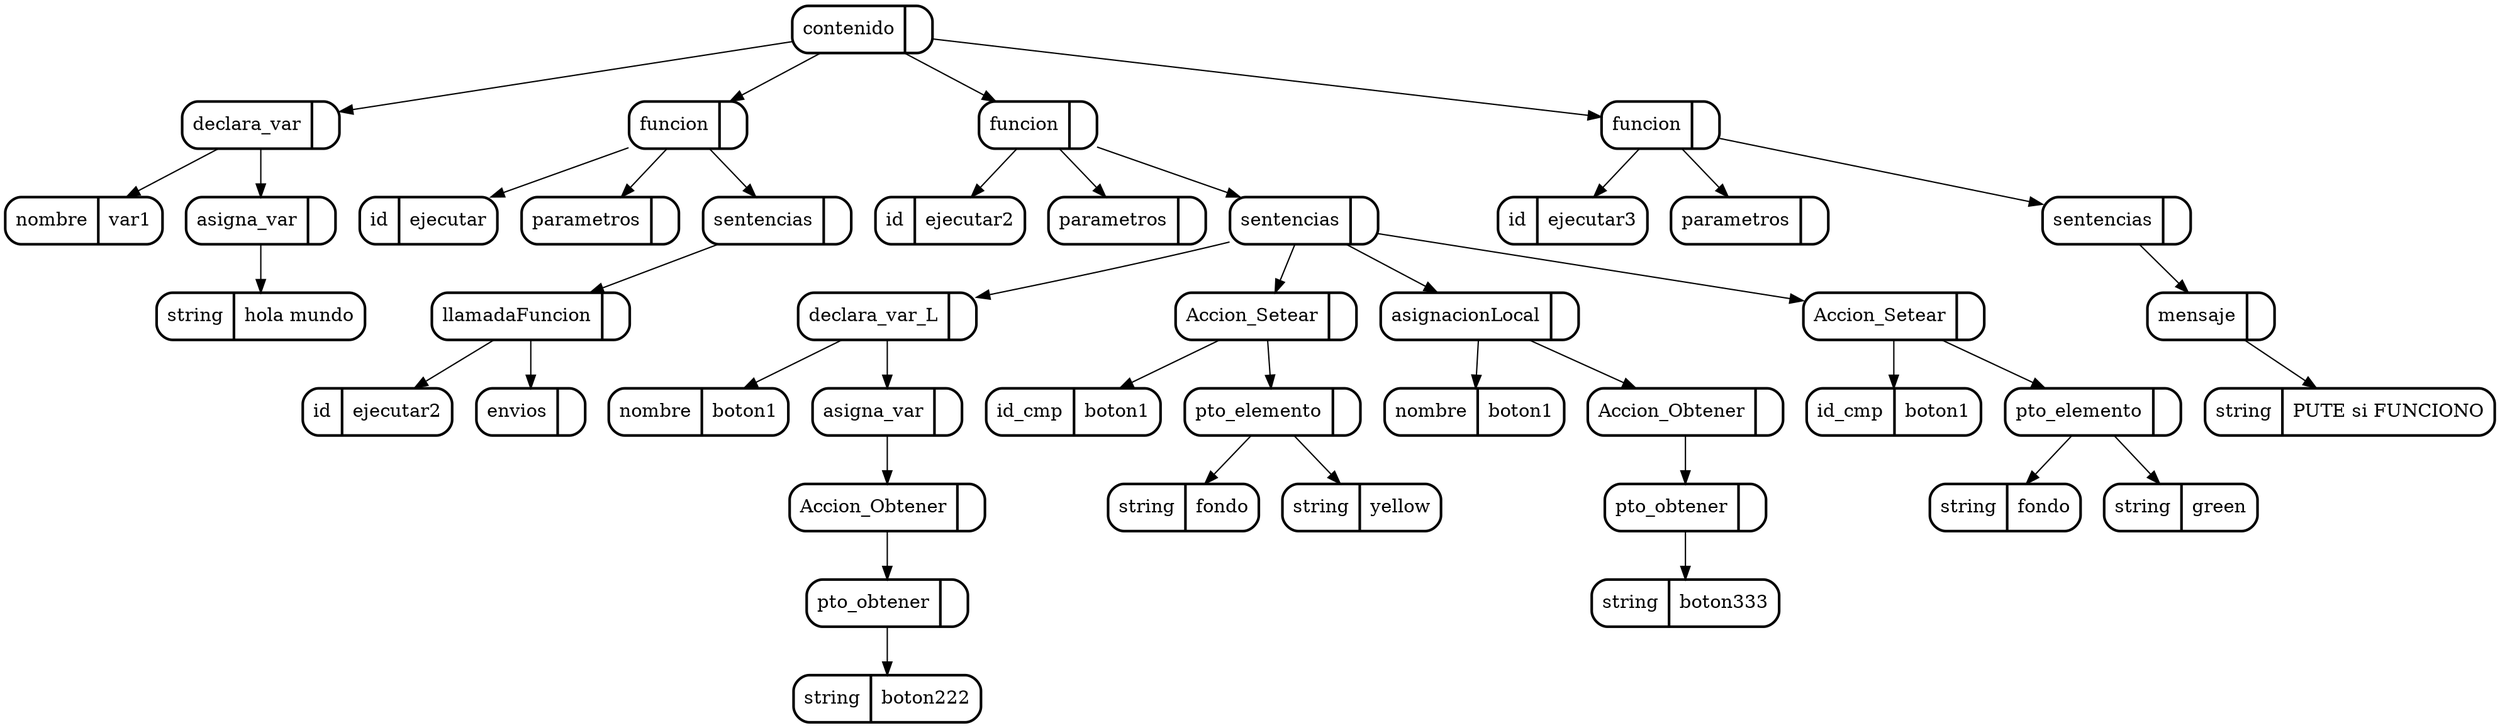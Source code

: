 digraph G {
node[shape=Mrecord]
5[label="contenido | ",style=bold]
3[label="declara_var | ",style=bold]
{5}->{3}
4[label="nombre | var1",style=bold]
{3}->{4}
2[label="asigna_var | ",style=bold]
{3}->{2}
1[label="string | hola mundo",style=bold]
{2}->{1}
11[label="funcion | ",style=bold]
{5}->{11}
12[label="id | ejecutar",style=bold]
{11}->{12}
6[label="parametros | ",style=bold]
{11}->{6}
10[label="sentencias | ",style=bold]
{11}->{10}
8[label="llamadaFuncion | ",style=bold]
{10}->{8}
9[label="id | ejecutar2",style=bold]
{8}->{9}
7[label="envios | ",style=bold]
{8}->{7}
36[label="funcion | ",style=bold]
{5}->{36}
37[label="id | ejecutar2",style=bold]
{36}->{37}
13[label="parametros | ",style=bold]
{36}->{13}
20[label="sentencias | ",style=bold]
{36}->{20}
18[label="declara_var_L | ",style=bold]
{20}->{18}
19[label="nombre | boton1",style=bold]
{18}->{19}
17[label="asigna_var | ",style=bold]
{18}->{17}
16[label="Accion_Obtener | ",style=bold]
{17}->{16}
15[label="pto_obtener | ",style=bold]
{16}->{15}
14[label="string | boton222",style=bold]
{15}->{14}
24[label="Accion_Setear | ",style=bold]
{20}->{24}
25[label="id_cmp | boton1",style=bold]
{24}->{25}
23[label="pto_elemento | ",style=bold]
{24}->{23}
21[label="string | fondo",style=bold]
{23}->{21}
22[label="string | yellow",style=bold]
{23}->{22}
29[label="asignacionLocal | ",style=bold]
{20}->{29}
30[label="nombre | boton1",style=bold]
{29}->{30}
28[label="Accion_Obtener | ",style=bold]
{29}->{28}
27[label="pto_obtener | ",style=bold]
{28}->{27}
26[label="string | boton333",style=bold]
{27}->{26}
34[label="Accion_Setear | ",style=bold]
{20}->{34}
35[label="id_cmp | boton1",style=bold]
{34}->{35}
33[label="pto_elemento | ",style=bold]
{34}->{33}
31[label="string | fondo",style=bold]
{33}->{31}
32[label="string | green",style=bold]
{33}->{32}
42[label="funcion | ",style=bold]
{5}->{42}
43[label="id | ejecutar3",style=bold]
{42}->{43}
38[label="parametros | ",style=bold]
{42}->{38}
41[label="sentencias | ",style=bold]
{42}->{41}
40[label="mensaje | ",style=bold]
{41}->{40}
39[label="string | PUTE si FUNCIONO",style=bold]
{40}->{39}

}